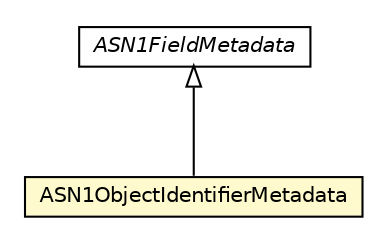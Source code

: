 #!/usr/local/bin/dot
#
# Class diagram 
# Generated by UMLGraph version R5_6-24-gf6e263 (http://www.umlgraph.org/)
#

digraph G {
	edge [fontname="Helvetica",fontsize=10,labelfontname="Helvetica",labelfontsize=10];
	node [fontname="Helvetica",fontsize=10,shape=plaintext];
	nodesep=0.25;
	ranksep=0.5;
	// org.universAAL.lddi.lib.ieeex73std.org.bn.metadata.ASN1ObjectIdentifierMetadata
	c1723319 [label=<<table title="org.universAAL.lddi.lib.ieeex73std.org.bn.metadata.ASN1ObjectIdentifierMetadata" border="0" cellborder="1" cellspacing="0" cellpadding="2" port="p" bgcolor="lemonChiffon" href="./ASN1ObjectIdentifierMetadata.html">
		<tr><td><table border="0" cellspacing="0" cellpadding="1">
<tr><td align="center" balign="center"> ASN1ObjectIdentifierMetadata </td></tr>
		</table></td></tr>
		</table>>, URL="./ASN1ObjectIdentifierMetadata.html", fontname="Helvetica", fontcolor="black", fontsize=10.0];
	// org.universAAL.lddi.lib.ieeex73std.org.bn.metadata.ASN1FieldMetadata
	c1723338 [label=<<table title="org.universAAL.lddi.lib.ieeex73std.org.bn.metadata.ASN1FieldMetadata" border="0" cellborder="1" cellspacing="0" cellpadding="2" port="p" href="./ASN1FieldMetadata.html">
		<tr><td><table border="0" cellspacing="0" cellpadding="1">
<tr><td align="center" balign="center"><font face="Helvetica-Oblique"> ASN1FieldMetadata </font></td></tr>
		</table></td></tr>
		</table>>, URL="./ASN1FieldMetadata.html", fontname="Helvetica", fontcolor="black", fontsize=10.0];
	//org.universAAL.lddi.lib.ieeex73std.org.bn.metadata.ASN1ObjectIdentifierMetadata extends org.universAAL.lddi.lib.ieeex73std.org.bn.metadata.ASN1FieldMetadata
	c1723338:p -> c1723319:p [dir=back,arrowtail=empty];
}

